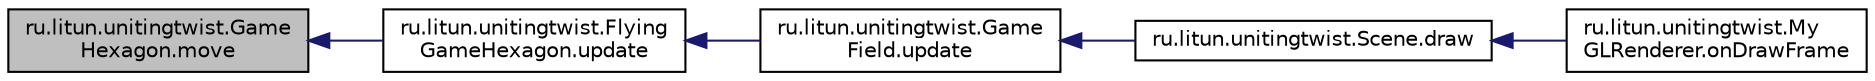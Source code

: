 digraph "ru.litun.unitingtwist.GameHexagon.move"
{
  edge [fontname="Helvetica",fontsize="10",labelfontname="Helvetica",labelfontsize="10"];
  node [fontname="Helvetica",fontsize="10",shape=record];
  rankdir="LR";
  Node32 [label="ru.litun.unitingtwist.Game\lHexagon.move",height=0.2,width=0.4,color="black", fillcolor="grey75", style="filled", fontcolor="black"];
  Node32 -> Node33 [dir="back",color="midnightblue",fontsize="10",style="solid"];
  Node33 [label="ru.litun.unitingtwist.Flying\lGameHexagon.update",height=0.2,width=0.4,color="black", fillcolor="white", style="filled",URL="$classru_1_1litun_1_1unitingtwist_1_1_flying_game_hexagon.html#a94a6c6571189f583610fe8c7b9616063"];
  Node33 -> Node34 [dir="back",color="midnightblue",fontsize="10",style="solid"];
  Node34 [label="ru.litun.unitingtwist.Game\lField.update",height=0.2,width=0.4,color="black", fillcolor="white", style="filled",URL="$classru_1_1litun_1_1unitingtwist_1_1_game_field.html#afa97fdcee7dfa171110ac6b5044dd273"];
  Node34 -> Node35 [dir="back",color="midnightblue",fontsize="10",style="solid"];
  Node35 [label="ru.litun.unitingtwist.Scene.draw",height=0.2,width=0.4,color="black", fillcolor="white", style="filled",URL="$classru_1_1litun_1_1unitingtwist_1_1_scene.html#aba4b9040b80f63cb0c57ea8bd78f8533"];
  Node35 -> Node36 [dir="back",color="midnightblue",fontsize="10",style="solid"];
  Node36 [label="ru.litun.unitingtwist.My\lGLRenderer.onDrawFrame",height=0.2,width=0.4,color="black", fillcolor="white", style="filled",URL="$classru_1_1litun_1_1unitingtwist_1_1_my_g_l_renderer.html#ad30d224496c46169725b82eec69025f1"];
}
